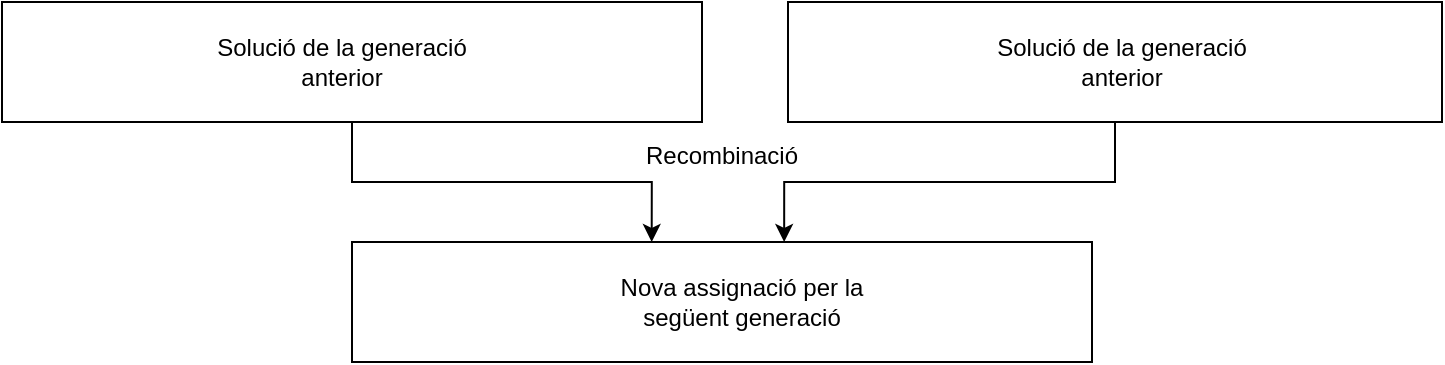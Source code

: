 <mxfile version="10.7.5" type="device"><diagram id="gi3Lho253CnNav0qVi00" name="Page-1"><mxGraphModel dx="1314" dy="626" grid="1" gridSize="10" guides="1" tooltips="1" connect="1" arrows="1" fold="1" page="1" pageScale="1" pageWidth="827" pageHeight="1169" math="0" shadow="0"><root><mxCell id="0"/><mxCell id="1" parent="0"/><mxCell id="vtaDOoGEf2regm7dxDIU-4" style="edgeStyle=orthogonalEdgeStyle;rounded=0;orthogonalLoop=1;jettySize=auto;html=1;entryX=0.405;entryY=0;entryDx=0;entryDy=0;entryPerimeter=0;" edge="1" parent="1" source="vtaDOoGEf2regm7dxDIU-1" target="vtaDOoGEf2regm7dxDIU-3"><mxGeometry relative="1" as="geometry"/></mxCell><mxCell id="vtaDOoGEf2regm7dxDIU-1" value="" style="rounded=0;whiteSpace=wrap;html=1;" vertex="1" parent="1"><mxGeometry x="20" y="20" width="350" height="60" as="geometry"/></mxCell><mxCell id="vtaDOoGEf2regm7dxDIU-5" style="edgeStyle=orthogonalEdgeStyle;rounded=0;orthogonalLoop=1;jettySize=auto;html=1;exitX=0.5;exitY=1;exitDx=0;exitDy=0;entryX=0.584;entryY=0;entryDx=0;entryDy=0;entryPerimeter=0;" edge="1" parent="1" source="vtaDOoGEf2regm7dxDIU-2" target="vtaDOoGEf2regm7dxDIU-3"><mxGeometry relative="1" as="geometry"/></mxCell><mxCell id="vtaDOoGEf2regm7dxDIU-2" value="" style="rounded=0;whiteSpace=wrap;html=1;" vertex="1" parent="1"><mxGeometry x="413" y="20" width="327" height="60" as="geometry"/></mxCell><mxCell id="vtaDOoGEf2regm7dxDIU-3" value="" style="rounded=0;whiteSpace=wrap;html=1;" vertex="1" parent="1"><mxGeometry x="195" y="140" width="370" height="60" as="geometry"/></mxCell><mxCell id="vtaDOoGEf2regm7dxDIU-6" value="Nova assignació per la següent generació&lt;br&gt;" style="text;html=1;strokeColor=none;fillColor=none;align=center;verticalAlign=middle;whiteSpace=wrap;rounded=0;" vertex="1" parent="1"><mxGeometry x="320" y="160" width="140" height="20" as="geometry"/></mxCell><mxCell id="vtaDOoGEf2regm7dxDIU-7" value="Solució de la generació anterior" style="text;html=1;strokeColor=none;fillColor=none;align=center;verticalAlign=middle;whiteSpace=wrap;rounded=0;" vertex="1" parent="1"><mxGeometry x="120" y="40" width="140" height="20" as="geometry"/></mxCell><mxCell id="vtaDOoGEf2regm7dxDIU-8" value="Solució de la generació anterior" style="text;html=1;strokeColor=none;fillColor=none;align=center;verticalAlign=middle;whiteSpace=wrap;rounded=0;" vertex="1" parent="1"><mxGeometry x="510" y="40" width="140" height="20" as="geometry"/></mxCell><mxCell id="vtaDOoGEf2regm7dxDIU-9" value="Recombinació" style="text;html=1;strokeColor=none;fillColor=none;align=center;verticalAlign=middle;whiteSpace=wrap;rounded=0;" vertex="1" parent="1"><mxGeometry x="360" y="87" width="40" height="20" as="geometry"/></mxCell></root></mxGraphModel></diagram></mxfile>
